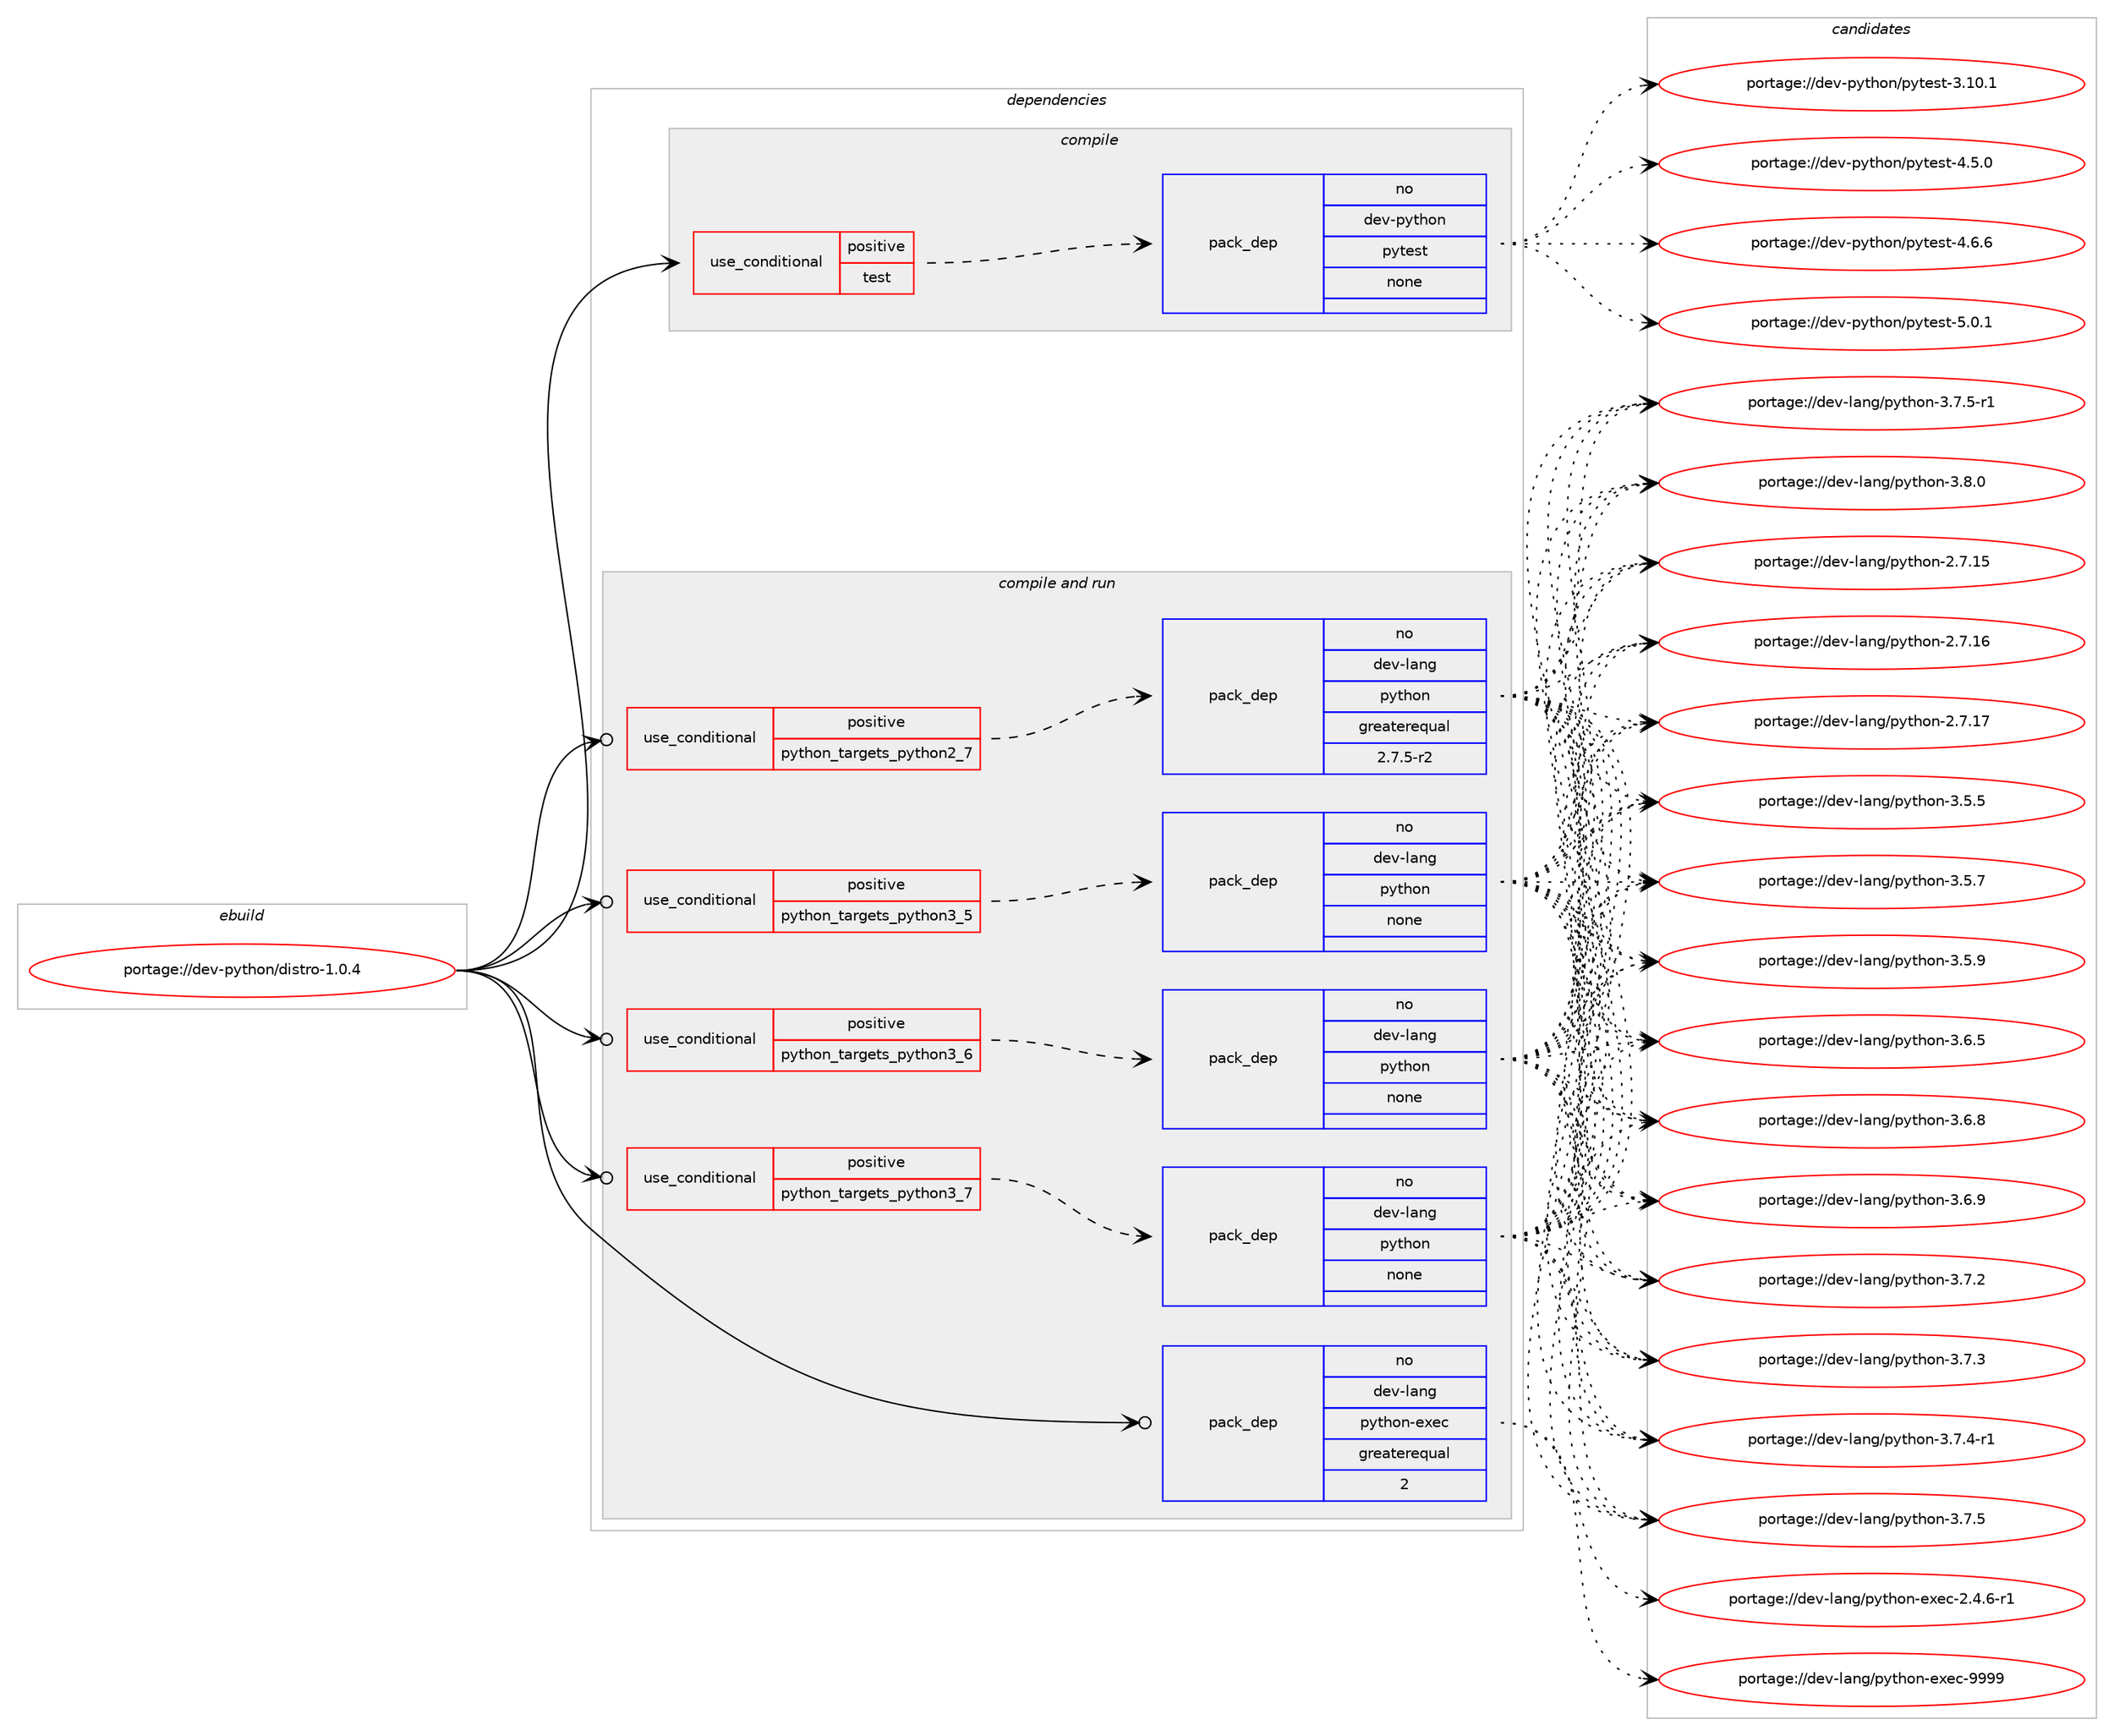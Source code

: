 digraph prolog {

# *************
# Graph options
# *************

newrank=true;
concentrate=true;
compound=true;
graph [rankdir=LR,fontname=Helvetica,fontsize=10,ranksep=1.5];#, ranksep=2.5, nodesep=0.2];
edge  [arrowhead=vee];
node  [fontname=Helvetica,fontsize=10];

# **********
# The ebuild
# **********

subgraph cluster_leftcol {
color=gray;
rank=same;
label=<<i>ebuild</i>>;
id [label="portage://dev-python/distro-1.0.4", color=red, width=4, href="../dev-python/distro-1.0.4.svg"];
}

# ****************
# The dependencies
# ****************

subgraph cluster_midcol {
color=gray;
label=<<i>dependencies</i>>;
subgraph cluster_compile {
fillcolor="#eeeeee";
style=filled;
label=<<i>compile</i>>;
subgraph cond27658 {
dependency136368 [label=<<TABLE BORDER="0" CELLBORDER="1" CELLSPACING="0" CELLPADDING="4"><TR><TD ROWSPAN="3" CELLPADDING="10">use_conditional</TD></TR><TR><TD>positive</TD></TR><TR><TD>test</TD></TR></TABLE>>, shape=none, color=red];
subgraph pack105395 {
dependency136369 [label=<<TABLE BORDER="0" CELLBORDER="1" CELLSPACING="0" CELLPADDING="4" WIDTH="220"><TR><TD ROWSPAN="6" CELLPADDING="30">pack_dep</TD></TR><TR><TD WIDTH="110">no</TD></TR><TR><TD>dev-python</TD></TR><TR><TD>pytest</TD></TR><TR><TD>none</TD></TR><TR><TD></TD></TR></TABLE>>, shape=none, color=blue];
}
dependency136368:e -> dependency136369:w [weight=20,style="dashed",arrowhead="vee"];
}
id:e -> dependency136368:w [weight=20,style="solid",arrowhead="vee"];
}
subgraph cluster_compileandrun {
fillcolor="#eeeeee";
style=filled;
label=<<i>compile and run</i>>;
subgraph cond27659 {
dependency136370 [label=<<TABLE BORDER="0" CELLBORDER="1" CELLSPACING="0" CELLPADDING="4"><TR><TD ROWSPAN="3" CELLPADDING="10">use_conditional</TD></TR><TR><TD>positive</TD></TR><TR><TD>python_targets_python2_7</TD></TR></TABLE>>, shape=none, color=red];
subgraph pack105396 {
dependency136371 [label=<<TABLE BORDER="0" CELLBORDER="1" CELLSPACING="0" CELLPADDING="4" WIDTH="220"><TR><TD ROWSPAN="6" CELLPADDING="30">pack_dep</TD></TR><TR><TD WIDTH="110">no</TD></TR><TR><TD>dev-lang</TD></TR><TR><TD>python</TD></TR><TR><TD>greaterequal</TD></TR><TR><TD>2.7.5-r2</TD></TR></TABLE>>, shape=none, color=blue];
}
dependency136370:e -> dependency136371:w [weight=20,style="dashed",arrowhead="vee"];
}
id:e -> dependency136370:w [weight=20,style="solid",arrowhead="odotvee"];
subgraph cond27660 {
dependency136372 [label=<<TABLE BORDER="0" CELLBORDER="1" CELLSPACING="0" CELLPADDING="4"><TR><TD ROWSPAN="3" CELLPADDING="10">use_conditional</TD></TR><TR><TD>positive</TD></TR><TR><TD>python_targets_python3_5</TD></TR></TABLE>>, shape=none, color=red];
subgraph pack105397 {
dependency136373 [label=<<TABLE BORDER="0" CELLBORDER="1" CELLSPACING="0" CELLPADDING="4" WIDTH="220"><TR><TD ROWSPAN="6" CELLPADDING="30">pack_dep</TD></TR><TR><TD WIDTH="110">no</TD></TR><TR><TD>dev-lang</TD></TR><TR><TD>python</TD></TR><TR><TD>none</TD></TR><TR><TD></TD></TR></TABLE>>, shape=none, color=blue];
}
dependency136372:e -> dependency136373:w [weight=20,style="dashed",arrowhead="vee"];
}
id:e -> dependency136372:w [weight=20,style="solid",arrowhead="odotvee"];
subgraph cond27661 {
dependency136374 [label=<<TABLE BORDER="0" CELLBORDER="1" CELLSPACING="0" CELLPADDING="4"><TR><TD ROWSPAN="3" CELLPADDING="10">use_conditional</TD></TR><TR><TD>positive</TD></TR><TR><TD>python_targets_python3_6</TD></TR></TABLE>>, shape=none, color=red];
subgraph pack105398 {
dependency136375 [label=<<TABLE BORDER="0" CELLBORDER="1" CELLSPACING="0" CELLPADDING="4" WIDTH="220"><TR><TD ROWSPAN="6" CELLPADDING="30">pack_dep</TD></TR><TR><TD WIDTH="110">no</TD></TR><TR><TD>dev-lang</TD></TR><TR><TD>python</TD></TR><TR><TD>none</TD></TR><TR><TD></TD></TR></TABLE>>, shape=none, color=blue];
}
dependency136374:e -> dependency136375:w [weight=20,style="dashed",arrowhead="vee"];
}
id:e -> dependency136374:w [weight=20,style="solid",arrowhead="odotvee"];
subgraph cond27662 {
dependency136376 [label=<<TABLE BORDER="0" CELLBORDER="1" CELLSPACING="0" CELLPADDING="4"><TR><TD ROWSPAN="3" CELLPADDING="10">use_conditional</TD></TR><TR><TD>positive</TD></TR><TR><TD>python_targets_python3_7</TD></TR></TABLE>>, shape=none, color=red];
subgraph pack105399 {
dependency136377 [label=<<TABLE BORDER="0" CELLBORDER="1" CELLSPACING="0" CELLPADDING="4" WIDTH="220"><TR><TD ROWSPAN="6" CELLPADDING="30">pack_dep</TD></TR><TR><TD WIDTH="110">no</TD></TR><TR><TD>dev-lang</TD></TR><TR><TD>python</TD></TR><TR><TD>none</TD></TR><TR><TD></TD></TR></TABLE>>, shape=none, color=blue];
}
dependency136376:e -> dependency136377:w [weight=20,style="dashed",arrowhead="vee"];
}
id:e -> dependency136376:w [weight=20,style="solid",arrowhead="odotvee"];
subgraph pack105400 {
dependency136378 [label=<<TABLE BORDER="0" CELLBORDER="1" CELLSPACING="0" CELLPADDING="4" WIDTH="220"><TR><TD ROWSPAN="6" CELLPADDING="30">pack_dep</TD></TR><TR><TD WIDTH="110">no</TD></TR><TR><TD>dev-lang</TD></TR><TR><TD>python-exec</TD></TR><TR><TD>greaterequal</TD></TR><TR><TD>2</TD></TR></TABLE>>, shape=none, color=blue];
}
id:e -> dependency136378:w [weight=20,style="solid",arrowhead="odotvee"];
}
subgraph cluster_run {
fillcolor="#eeeeee";
style=filled;
label=<<i>run</i>>;
}
}

# **************
# The candidates
# **************

subgraph cluster_choices {
rank=same;
color=gray;
label=<<i>candidates</i>>;

subgraph choice105395 {
color=black;
nodesep=1;
choiceportage100101118451121211161041111104711212111610111511645514649484649 [label="portage://dev-python/pytest-3.10.1", color=red, width=4,href="../dev-python/pytest-3.10.1.svg"];
choiceportage1001011184511212111610411111047112121116101115116455246534648 [label="portage://dev-python/pytest-4.5.0", color=red, width=4,href="../dev-python/pytest-4.5.0.svg"];
choiceportage1001011184511212111610411111047112121116101115116455246544654 [label="portage://dev-python/pytest-4.6.6", color=red, width=4,href="../dev-python/pytest-4.6.6.svg"];
choiceportage1001011184511212111610411111047112121116101115116455346484649 [label="portage://dev-python/pytest-5.0.1", color=red, width=4,href="../dev-python/pytest-5.0.1.svg"];
dependency136369:e -> choiceportage100101118451121211161041111104711212111610111511645514649484649:w [style=dotted,weight="100"];
dependency136369:e -> choiceportage1001011184511212111610411111047112121116101115116455246534648:w [style=dotted,weight="100"];
dependency136369:e -> choiceportage1001011184511212111610411111047112121116101115116455246544654:w [style=dotted,weight="100"];
dependency136369:e -> choiceportage1001011184511212111610411111047112121116101115116455346484649:w [style=dotted,weight="100"];
}
subgraph choice105396 {
color=black;
nodesep=1;
choiceportage10010111845108971101034711212111610411111045504655464953 [label="portage://dev-lang/python-2.7.15", color=red, width=4,href="../dev-lang/python-2.7.15.svg"];
choiceportage10010111845108971101034711212111610411111045504655464954 [label="portage://dev-lang/python-2.7.16", color=red, width=4,href="../dev-lang/python-2.7.16.svg"];
choiceportage10010111845108971101034711212111610411111045504655464955 [label="portage://dev-lang/python-2.7.17", color=red, width=4,href="../dev-lang/python-2.7.17.svg"];
choiceportage100101118451089711010347112121116104111110455146534653 [label="portage://dev-lang/python-3.5.5", color=red, width=4,href="../dev-lang/python-3.5.5.svg"];
choiceportage100101118451089711010347112121116104111110455146534655 [label="portage://dev-lang/python-3.5.7", color=red, width=4,href="../dev-lang/python-3.5.7.svg"];
choiceportage100101118451089711010347112121116104111110455146534657 [label="portage://dev-lang/python-3.5.9", color=red, width=4,href="../dev-lang/python-3.5.9.svg"];
choiceportage100101118451089711010347112121116104111110455146544653 [label="portage://dev-lang/python-3.6.5", color=red, width=4,href="../dev-lang/python-3.6.5.svg"];
choiceportage100101118451089711010347112121116104111110455146544656 [label="portage://dev-lang/python-3.6.8", color=red, width=4,href="../dev-lang/python-3.6.8.svg"];
choiceportage100101118451089711010347112121116104111110455146544657 [label="portage://dev-lang/python-3.6.9", color=red, width=4,href="../dev-lang/python-3.6.9.svg"];
choiceportage100101118451089711010347112121116104111110455146554650 [label="portage://dev-lang/python-3.7.2", color=red, width=4,href="../dev-lang/python-3.7.2.svg"];
choiceportage100101118451089711010347112121116104111110455146554651 [label="portage://dev-lang/python-3.7.3", color=red, width=4,href="../dev-lang/python-3.7.3.svg"];
choiceportage1001011184510897110103471121211161041111104551465546524511449 [label="portage://dev-lang/python-3.7.4-r1", color=red, width=4,href="../dev-lang/python-3.7.4-r1.svg"];
choiceportage100101118451089711010347112121116104111110455146554653 [label="portage://dev-lang/python-3.7.5", color=red, width=4,href="../dev-lang/python-3.7.5.svg"];
choiceportage1001011184510897110103471121211161041111104551465546534511449 [label="portage://dev-lang/python-3.7.5-r1", color=red, width=4,href="../dev-lang/python-3.7.5-r1.svg"];
choiceportage100101118451089711010347112121116104111110455146564648 [label="portage://dev-lang/python-3.8.0", color=red, width=4,href="../dev-lang/python-3.8.0.svg"];
dependency136371:e -> choiceportage10010111845108971101034711212111610411111045504655464953:w [style=dotted,weight="100"];
dependency136371:e -> choiceportage10010111845108971101034711212111610411111045504655464954:w [style=dotted,weight="100"];
dependency136371:e -> choiceportage10010111845108971101034711212111610411111045504655464955:w [style=dotted,weight="100"];
dependency136371:e -> choiceportage100101118451089711010347112121116104111110455146534653:w [style=dotted,weight="100"];
dependency136371:e -> choiceportage100101118451089711010347112121116104111110455146534655:w [style=dotted,weight="100"];
dependency136371:e -> choiceportage100101118451089711010347112121116104111110455146534657:w [style=dotted,weight="100"];
dependency136371:e -> choiceportage100101118451089711010347112121116104111110455146544653:w [style=dotted,weight="100"];
dependency136371:e -> choiceportage100101118451089711010347112121116104111110455146544656:w [style=dotted,weight="100"];
dependency136371:e -> choiceportage100101118451089711010347112121116104111110455146544657:w [style=dotted,weight="100"];
dependency136371:e -> choiceportage100101118451089711010347112121116104111110455146554650:w [style=dotted,weight="100"];
dependency136371:e -> choiceportage100101118451089711010347112121116104111110455146554651:w [style=dotted,weight="100"];
dependency136371:e -> choiceportage1001011184510897110103471121211161041111104551465546524511449:w [style=dotted,weight="100"];
dependency136371:e -> choiceportage100101118451089711010347112121116104111110455146554653:w [style=dotted,weight="100"];
dependency136371:e -> choiceportage1001011184510897110103471121211161041111104551465546534511449:w [style=dotted,weight="100"];
dependency136371:e -> choiceportage100101118451089711010347112121116104111110455146564648:w [style=dotted,weight="100"];
}
subgraph choice105397 {
color=black;
nodesep=1;
choiceportage10010111845108971101034711212111610411111045504655464953 [label="portage://dev-lang/python-2.7.15", color=red, width=4,href="../dev-lang/python-2.7.15.svg"];
choiceportage10010111845108971101034711212111610411111045504655464954 [label="portage://dev-lang/python-2.7.16", color=red, width=4,href="../dev-lang/python-2.7.16.svg"];
choiceportage10010111845108971101034711212111610411111045504655464955 [label="portage://dev-lang/python-2.7.17", color=red, width=4,href="../dev-lang/python-2.7.17.svg"];
choiceportage100101118451089711010347112121116104111110455146534653 [label="portage://dev-lang/python-3.5.5", color=red, width=4,href="../dev-lang/python-3.5.5.svg"];
choiceportage100101118451089711010347112121116104111110455146534655 [label="portage://dev-lang/python-3.5.7", color=red, width=4,href="../dev-lang/python-3.5.7.svg"];
choiceportage100101118451089711010347112121116104111110455146534657 [label="portage://dev-lang/python-3.5.9", color=red, width=4,href="../dev-lang/python-3.5.9.svg"];
choiceportage100101118451089711010347112121116104111110455146544653 [label="portage://dev-lang/python-3.6.5", color=red, width=4,href="../dev-lang/python-3.6.5.svg"];
choiceportage100101118451089711010347112121116104111110455146544656 [label="portage://dev-lang/python-3.6.8", color=red, width=4,href="../dev-lang/python-3.6.8.svg"];
choiceportage100101118451089711010347112121116104111110455146544657 [label="portage://dev-lang/python-3.6.9", color=red, width=4,href="../dev-lang/python-3.6.9.svg"];
choiceportage100101118451089711010347112121116104111110455146554650 [label="portage://dev-lang/python-3.7.2", color=red, width=4,href="../dev-lang/python-3.7.2.svg"];
choiceportage100101118451089711010347112121116104111110455146554651 [label="portage://dev-lang/python-3.7.3", color=red, width=4,href="../dev-lang/python-3.7.3.svg"];
choiceportage1001011184510897110103471121211161041111104551465546524511449 [label="portage://dev-lang/python-3.7.4-r1", color=red, width=4,href="../dev-lang/python-3.7.4-r1.svg"];
choiceportage100101118451089711010347112121116104111110455146554653 [label="portage://dev-lang/python-3.7.5", color=red, width=4,href="../dev-lang/python-3.7.5.svg"];
choiceportage1001011184510897110103471121211161041111104551465546534511449 [label="portage://dev-lang/python-3.7.5-r1", color=red, width=4,href="../dev-lang/python-3.7.5-r1.svg"];
choiceportage100101118451089711010347112121116104111110455146564648 [label="portage://dev-lang/python-3.8.0", color=red, width=4,href="../dev-lang/python-3.8.0.svg"];
dependency136373:e -> choiceportage10010111845108971101034711212111610411111045504655464953:w [style=dotted,weight="100"];
dependency136373:e -> choiceportage10010111845108971101034711212111610411111045504655464954:w [style=dotted,weight="100"];
dependency136373:e -> choiceportage10010111845108971101034711212111610411111045504655464955:w [style=dotted,weight="100"];
dependency136373:e -> choiceportage100101118451089711010347112121116104111110455146534653:w [style=dotted,weight="100"];
dependency136373:e -> choiceportage100101118451089711010347112121116104111110455146534655:w [style=dotted,weight="100"];
dependency136373:e -> choiceportage100101118451089711010347112121116104111110455146534657:w [style=dotted,weight="100"];
dependency136373:e -> choiceportage100101118451089711010347112121116104111110455146544653:w [style=dotted,weight="100"];
dependency136373:e -> choiceportage100101118451089711010347112121116104111110455146544656:w [style=dotted,weight="100"];
dependency136373:e -> choiceportage100101118451089711010347112121116104111110455146544657:w [style=dotted,weight="100"];
dependency136373:e -> choiceportage100101118451089711010347112121116104111110455146554650:w [style=dotted,weight="100"];
dependency136373:e -> choiceportage100101118451089711010347112121116104111110455146554651:w [style=dotted,weight="100"];
dependency136373:e -> choiceportage1001011184510897110103471121211161041111104551465546524511449:w [style=dotted,weight="100"];
dependency136373:e -> choiceportage100101118451089711010347112121116104111110455146554653:w [style=dotted,weight="100"];
dependency136373:e -> choiceportage1001011184510897110103471121211161041111104551465546534511449:w [style=dotted,weight="100"];
dependency136373:e -> choiceportage100101118451089711010347112121116104111110455146564648:w [style=dotted,weight="100"];
}
subgraph choice105398 {
color=black;
nodesep=1;
choiceportage10010111845108971101034711212111610411111045504655464953 [label="portage://dev-lang/python-2.7.15", color=red, width=4,href="../dev-lang/python-2.7.15.svg"];
choiceportage10010111845108971101034711212111610411111045504655464954 [label="portage://dev-lang/python-2.7.16", color=red, width=4,href="../dev-lang/python-2.7.16.svg"];
choiceportage10010111845108971101034711212111610411111045504655464955 [label="portage://dev-lang/python-2.7.17", color=red, width=4,href="../dev-lang/python-2.7.17.svg"];
choiceportage100101118451089711010347112121116104111110455146534653 [label="portage://dev-lang/python-3.5.5", color=red, width=4,href="../dev-lang/python-3.5.5.svg"];
choiceportage100101118451089711010347112121116104111110455146534655 [label="portage://dev-lang/python-3.5.7", color=red, width=4,href="../dev-lang/python-3.5.7.svg"];
choiceportage100101118451089711010347112121116104111110455146534657 [label="portage://dev-lang/python-3.5.9", color=red, width=4,href="../dev-lang/python-3.5.9.svg"];
choiceportage100101118451089711010347112121116104111110455146544653 [label="portage://dev-lang/python-3.6.5", color=red, width=4,href="../dev-lang/python-3.6.5.svg"];
choiceportage100101118451089711010347112121116104111110455146544656 [label="portage://dev-lang/python-3.6.8", color=red, width=4,href="../dev-lang/python-3.6.8.svg"];
choiceportage100101118451089711010347112121116104111110455146544657 [label="portage://dev-lang/python-3.6.9", color=red, width=4,href="../dev-lang/python-3.6.9.svg"];
choiceportage100101118451089711010347112121116104111110455146554650 [label="portage://dev-lang/python-3.7.2", color=red, width=4,href="../dev-lang/python-3.7.2.svg"];
choiceportage100101118451089711010347112121116104111110455146554651 [label="portage://dev-lang/python-3.7.3", color=red, width=4,href="../dev-lang/python-3.7.3.svg"];
choiceportage1001011184510897110103471121211161041111104551465546524511449 [label="portage://dev-lang/python-3.7.4-r1", color=red, width=4,href="../dev-lang/python-3.7.4-r1.svg"];
choiceportage100101118451089711010347112121116104111110455146554653 [label="portage://dev-lang/python-3.7.5", color=red, width=4,href="../dev-lang/python-3.7.5.svg"];
choiceportage1001011184510897110103471121211161041111104551465546534511449 [label="portage://dev-lang/python-3.7.5-r1", color=red, width=4,href="../dev-lang/python-3.7.5-r1.svg"];
choiceportage100101118451089711010347112121116104111110455146564648 [label="portage://dev-lang/python-3.8.0", color=red, width=4,href="../dev-lang/python-3.8.0.svg"];
dependency136375:e -> choiceportage10010111845108971101034711212111610411111045504655464953:w [style=dotted,weight="100"];
dependency136375:e -> choiceportage10010111845108971101034711212111610411111045504655464954:w [style=dotted,weight="100"];
dependency136375:e -> choiceportage10010111845108971101034711212111610411111045504655464955:w [style=dotted,weight="100"];
dependency136375:e -> choiceportage100101118451089711010347112121116104111110455146534653:w [style=dotted,weight="100"];
dependency136375:e -> choiceportage100101118451089711010347112121116104111110455146534655:w [style=dotted,weight="100"];
dependency136375:e -> choiceportage100101118451089711010347112121116104111110455146534657:w [style=dotted,weight="100"];
dependency136375:e -> choiceportage100101118451089711010347112121116104111110455146544653:w [style=dotted,weight="100"];
dependency136375:e -> choiceportage100101118451089711010347112121116104111110455146544656:w [style=dotted,weight="100"];
dependency136375:e -> choiceportage100101118451089711010347112121116104111110455146544657:w [style=dotted,weight="100"];
dependency136375:e -> choiceportage100101118451089711010347112121116104111110455146554650:w [style=dotted,weight="100"];
dependency136375:e -> choiceportage100101118451089711010347112121116104111110455146554651:w [style=dotted,weight="100"];
dependency136375:e -> choiceportage1001011184510897110103471121211161041111104551465546524511449:w [style=dotted,weight="100"];
dependency136375:e -> choiceportage100101118451089711010347112121116104111110455146554653:w [style=dotted,weight="100"];
dependency136375:e -> choiceportage1001011184510897110103471121211161041111104551465546534511449:w [style=dotted,weight="100"];
dependency136375:e -> choiceportage100101118451089711010347112121116104111110455146564648:w [style=dotted,weight="100"];
}
subgraph choice105399 {
color=black;
nodesep=1;
choiceportage10010111845108971101034711212111610411111045504655464953 [label="portage://dev-lang/python-2.7.15", color=red, width=4,href="../dev-lang/python-2.7.15.svg"];
choiceportage10010111845108971101034711212111610411111045504655464954 [label="portage://dev-lang/python-2.7.16", color=red, width=4,href="../dev-lang/python-2.7.16.svg"];
choiceportage10010111845108971101034711212111610411111045504655464955 [label="portage://dev-lang/python-2.7.17", color=red, width=4,href="../dev-lang/python-2.7.17.svg"];
choiceportage100101118451089711010347112121116104111110455146534653 [label="portage://dev-lang/python-3.5.5", color=red, width=4,href="../dev-lang/python-3.5.5.svg"];
choiceportage100101118451089711010347112121116104111110455146534655 [label="portage://dev-lang/python-3.5.7", color=red, width=4,href="../dev-lang/python-3.5.7.svg"];
choiceportage100101118451089711010347112121116104111110455146534657 [label="portage://dev-lang/python-3.5.9", color=red, width=4,href="../dev-lang/python-3.5.9.svg"];
choiceportage100101118451089711010347112121116104111110455146544653 [label="portage://dev-lang/python-3.6.5", color=red, width=4,href="../dev-lang/python-3.6.5.svg"];
choiceportage100101118451089711010347112121116104111110455146544656 [label="portage://dev-lang/python-3.6.8", color=red, width=4,href="../dev-lang/python-3.6.8.svg"];
choiceportage100101118451089711010347112121116104111110455146544657 [label="portage://dev-lang/python-3.6.9", color=red, width=4,href="../dev-lang/python-3.6.9.svg"];
choiceportage100101118451089711010347112121116104111110455146554650 [label="portage://dev-lang/python-3.7.2", color=red, width=4,href="../dev-lang/python-3.7.2.svg"];
choiceportage100101118451089711010347112121116104111110455146554651 [label="portage://dev-lang/python-3.7.3", color=red, width=4,href="../dev-lang/python-3.7.3.svg"];
choiceportage1001011184510897110103471121211161041111104551465546524511449 [label="portage://dev-lang/python-3.7.4-r1", color=red, width=4,href="../dev-lang/python-3.7.4-r1.svg"];
choiceportage100101118451089711010347112121116104111110455146554653 [label="portage://dev-lang/python-3.7.5", color=red, width=4,href="../dev-lang/python-3.7.5.svg"];
choiceportage1001011184510897110103471121211161041111104551465546534511449 [label="portage://dev-lang/python-3.7.5-r1", color=red, width=4,href="../dev-lang/python-3.7.5-r1.svg"];
choiceportage100101118451089711010347112121116104111110455146564648 [label="portage://dev-lang/python-3.8.0", color=red, width=4,href="../dev-lang/python-3.8.0.svg"];
dependency136377:e -> choiceportage10010111845108971101034711212111610411111045504655464953:w [style=dotted,weight="100"];
dependency136377:e -> choiceportage10010111845108971101034711212111610411111045504655464954:w [style=dotted,weight="100"];
dependency136377:e -> choiceportage10010111845108971101034711212111610411111045504655464955:w [style=dotted,weight="100"];
dependency136377:e -> choiceportage100101118451089711010347112121116104111110455146534653:w [style=dotted,weight="100"];
dependency136377:e -> choiceportage100101118451089711010347112121116104111110455146534655:w [style=dotted,weight="100"];
dependency136377:e -> choiceportage100101118451089711010347112121116104111110455146534657:w [style=dotted,weight="100"];
dependency136377:e -> choiceportage100101118451089711010347112121116104111110455146544653:w [style=dotted,weight="100"];
dependency136377:e -> choiceportage100101118451089711010347112121116104111110455146544656:w [style=dotted,weight="100"];
dependency136377:e -> choiceportage100101118451089711010347112121116104111110455146544657:w [style=dotted,weight="100"];
dependency136377:e -> choiceportage100101118451089711010347112121116104111110455146554650:w [style=dotted,weight="100"];
dependency136377:e -> choiceportage100101118451089711010347112121116104111110455146554651:w [style=dotted,weight="100"];
dependency136377:e -> choiceportage1001011184510897110103471121211161041111104551465546524511449:w [style=dotted,weight="100"];
dependency136377:e -> choiceportage100101118451089711010347112121116104111110455146554653:w [style=dotted,weight="100"];
dependency136377:e -> choiceportage1001011184510897110103471121211161041111104551465546534511449:w [style=dotted,weight="100"];
dependency136377:e -> choiceportage100101118451089711010347112121116104111110455146564648:w [style=dotted,weight="100"];
}
subgraph choice105400 {
color=black;
nodesep=1;
choiceportage10010111845108971101034711212111610411111045101120101994550465246544511449 [label="portage://dev-lang/python-exec-2.4.6-r1", color=red, width=4,href="../dev-lang/python-exec-2.4.6-r1.svg"];
choiceportage10010111845108971101034711212111610411111045101120101994557575757 [label="portage://dev-lang/python-exec-9999", color=red, width=4,href="../dev-lang/python-exec-9999.svg"];
dependency136378:e -> choiceportage10010111845108971101034711212111610411111045101120101994550465246544511449:w [style=dotted,weight="100"];
dependency136378:e -> choiceportage10010111845108971101034711212111610411111045101120101994557575757:w [style=dotted,weight="100"];
}
}

}
